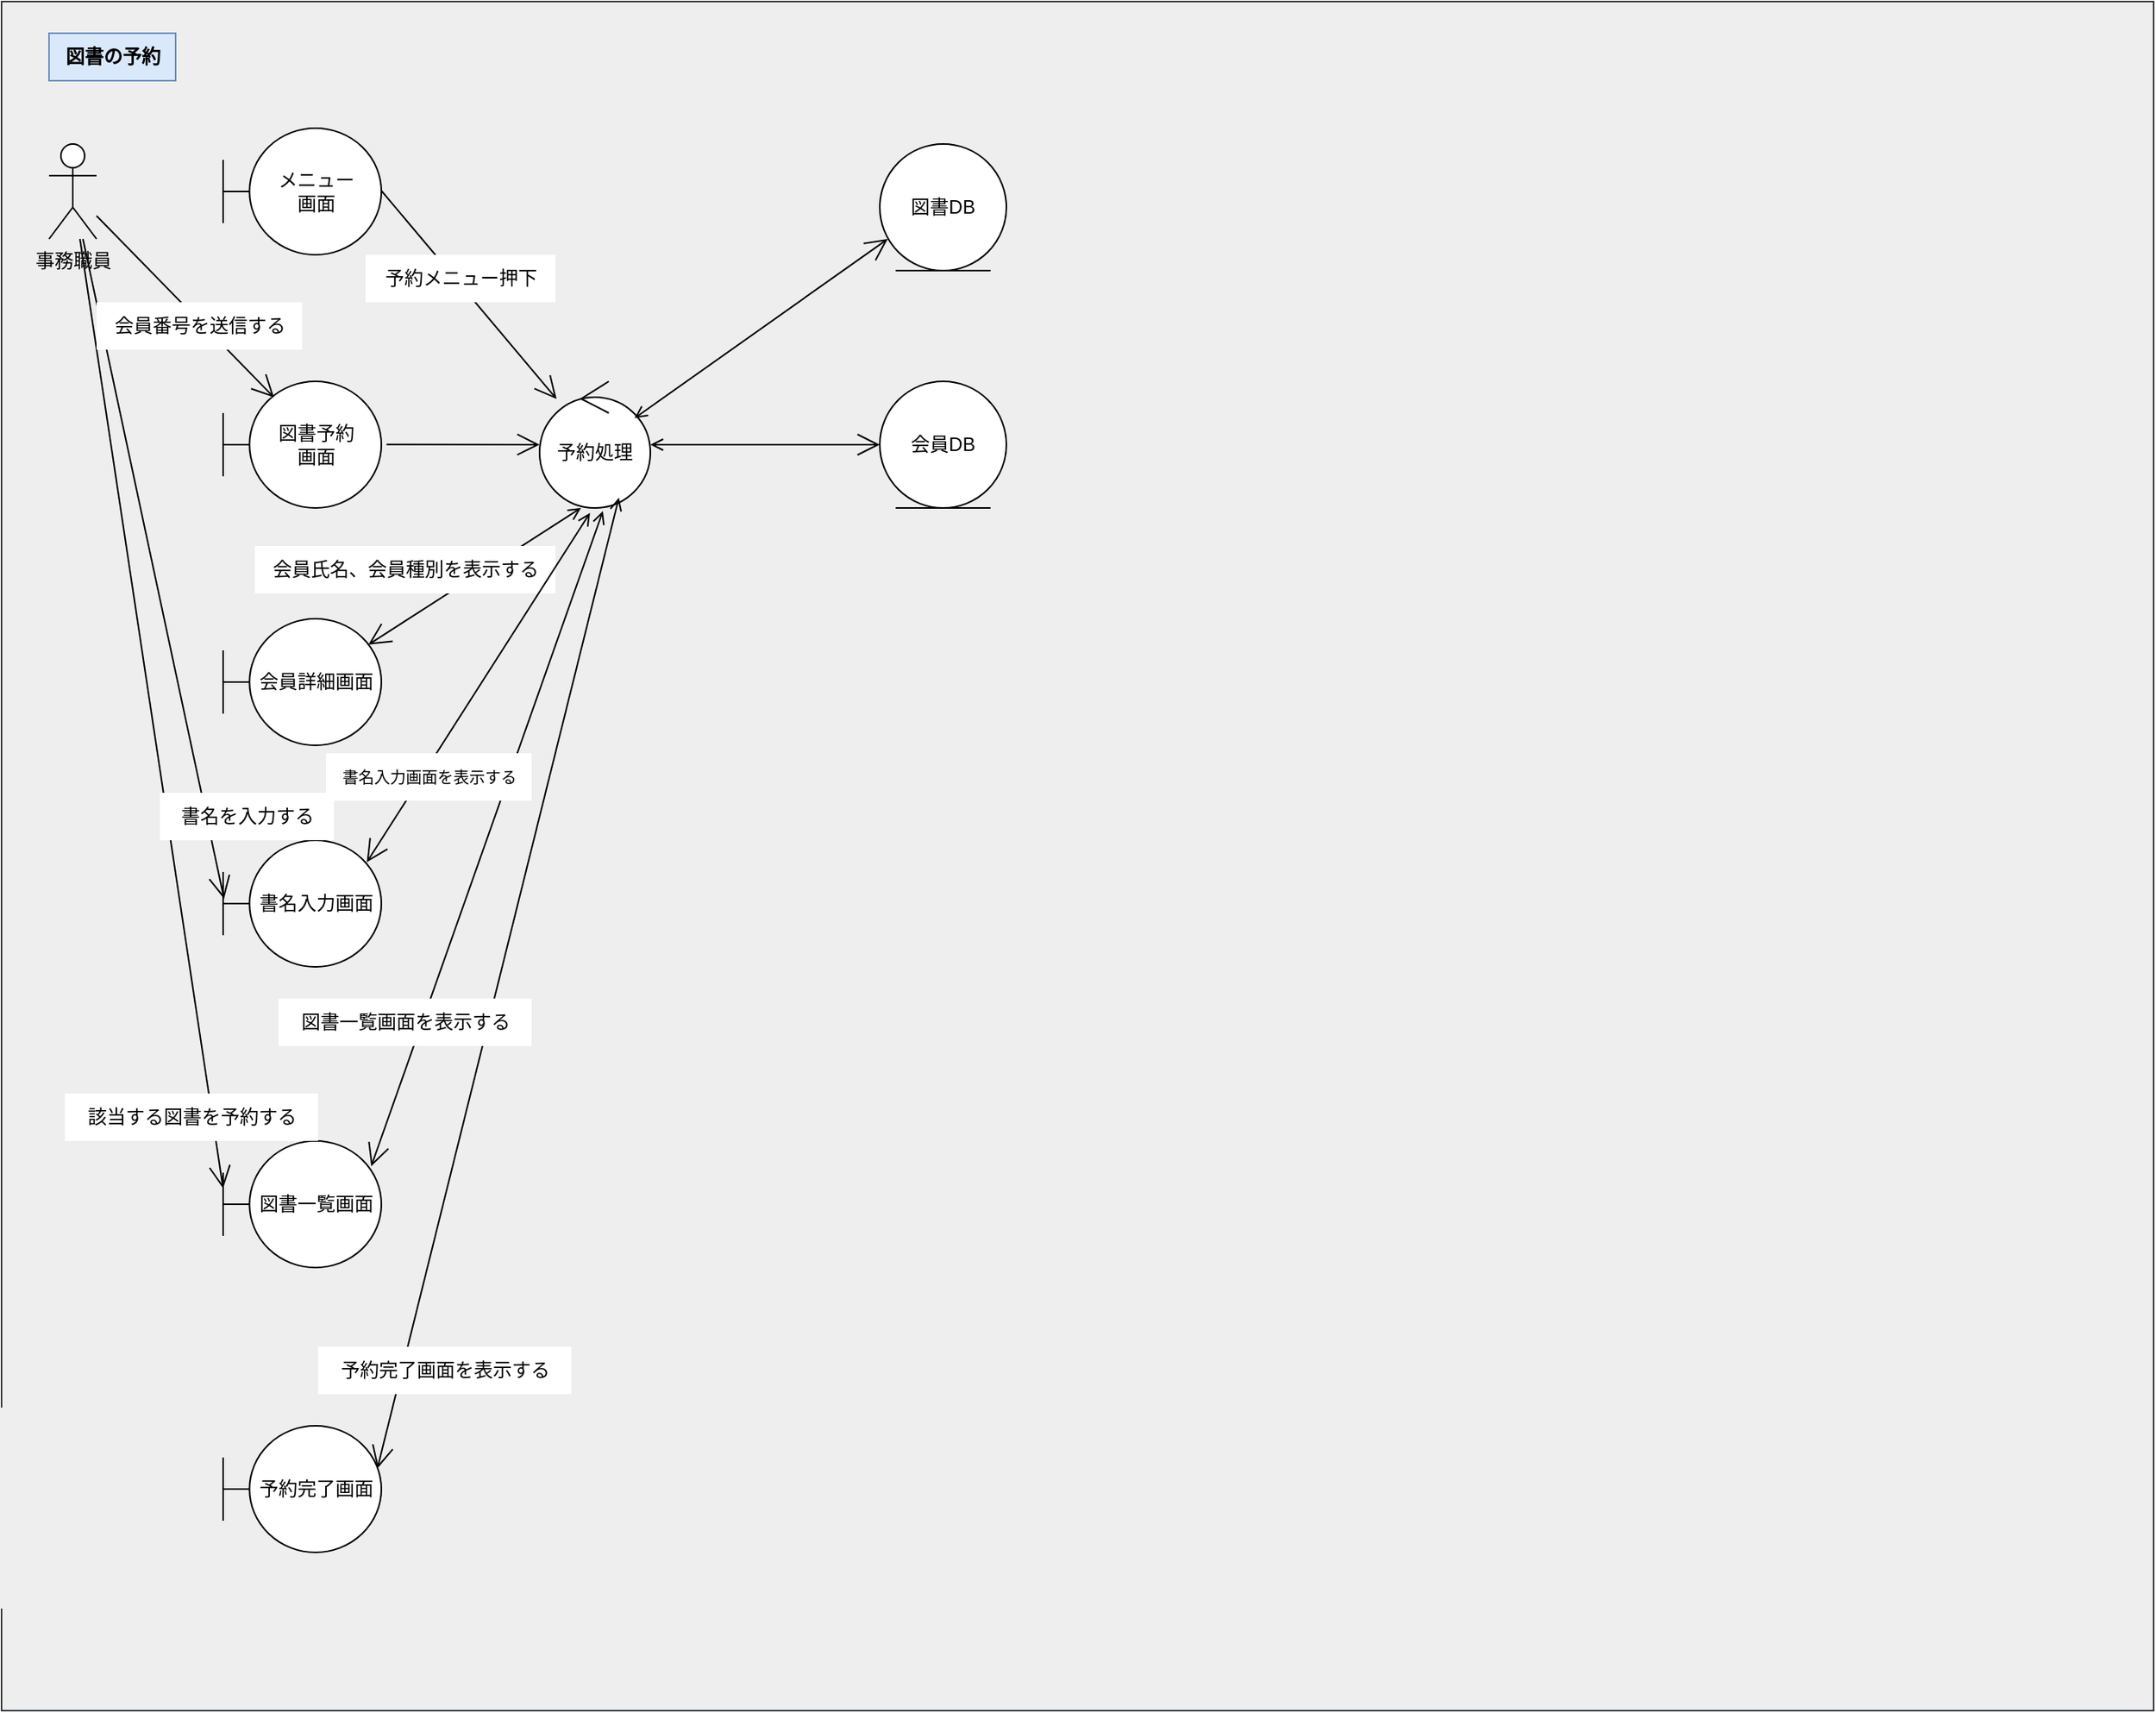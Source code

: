<mxfile>
    <diagram id="fNL7M27tDjktLmMP4QVj" name="ページ1">
        <mxGraphModel dx="2916" dy="1023" grid="1" gridSize="10" guides="1" tooltips="1" connect="1" arrows="1" fold="1" page="1" pageScale="1" pageWidth="1169" pageHeight="827" math="0" shadow="0">
            <root>
                <mxCell id="0"/>
                <mxCell id="1" parent="0"/>
                <mxCell id="43" value="" style="rounded=0;whiteSpace=wrap;html=1;fillColor=#eeeeee;strokeColor=#36393d;" parent="1" vertex="1">
                    <mxGeometry x="-10" y="40" width="1360" height="1080" as="geometry"/>
                </mxCell>
                <mxCell id="2" value="事務職員" style="shape=umlActor;verticalLabelPosition=bottom;verticalAlign=top;html=1;" parent="1" vertex="1">
                    <mxGeometry x="20" y="130" width="30" height="60" as="geometry"/>
                </mxCell>
                <mxCell id="3" value="メニュー&lt;div&gt;画面&lt;/div&gt;" style="shape=umlBoundary;whiteSpace=wrap;html=1;" parent="1" vertex="1">
                    <mxGeometry x="130" y="120" width="100" height="80" as="geometry"/>
                </mxCell>
                <mxCell id="5" value="図書予約&lt;div&gt;画面&lt;/div&gt;" style="shape=umlBoundary;whiteSpace=wrap;html=1;" parent="1" vertex="1">
                    <mxGeometry x="130" y="280" width="100" height="80" as="geometry"/>
                </mxCell>
                <mxCell id="7" value="" style="endArrow=open;endFill=1;endSize=12;html=1;" parent="1" edge="1" target="11">
                    <mxGeometry width="160" relative="1" as="geometry">
                        <mxPoint x="230" y="159.5" as="sourcePoint"/>
                        <mxPoint x="308" y="159.5" as="targetPoint"/>
                    </mxGeometry>
                </mxCell>
                <mxCell id="9" value="" style="endArrow=open;endFill=1;endSize=12;html=1;entryX=0.322;entryY=0.127;entryDx=0;entryDy=0;entryPerimeter=0;" parent="1" source="2" target="5" edge="1">
                    <mxGeometry width="160" relative="1" as="geometry">
                        <mxPoint x="140" y="400" as="sourcePoint"/>
                        <mxPoint x="140" y="270" as="targetPoint"/>
                    </mxGeometry>
                </mxCell>
                <mxCell id="11" value="予約処理" style="ellipse;shape=umlControl;whiteSpace=wrap;html=1;" parent="1" vertex="1">
                    <mxGeometry x="330" y="280" width="70" height="80" as="geometry"/>
                </mxCell>
                <mxCell id="12" value="" style="endArrow=open;endFill=1;endSize=12;html=1;exitX=1.033;exitY=0.499;exitDx=0;exitDy=0;exitPerimeter=0;" parent="1" source="5" edge="1">
                    <mxGeometry width="160" relative="1" as="geometry">
                        <mxPoint x="240" y="320" as="sourcePoint"/>
                        <mxPoint x="330" y="320" as="targetPoint"/>
                    </mxGeometry>
                </mxCell>
                <mxCell id="13" value="会員DB" style="ellipse;shape=umlEntity;whiteSpace=wrap;html=1;" parent="1" vertex="1">
                    <mxGeometry x="545" y="280" width="80" height="80" as="geometry"/>
                </mxCell>
                <mxCell id="18" value="会員詳細画面" style="shape=umlBoundary;whiteSpace=wrap;html=1;" parent="1" vertex="1">
                    <mxGeometry x="130" y="430" width="100" height="80" as="geometry"/>
                </mxCell>
                <mxCell id="19" value="" style="endArrow=open;endFill=0;endSize=12;html=1;exitX=0.374;exitY=1.039;exitDx=0;exitDy=0;exitPerimeter=0;entryX=0.918;entryY=0.244;entryDx=0;entryDy=0;entryPerimeter=0;startArrow=open;startFill=0;strokeWidth=1;" parent="1" edge="1">
                    <mxGeometry width="160" relative="1" as="geometry">
                        <mxPoint x="356.18" y="360.0" as="sourcePoint"/>
                        <mxPoint x="221.8" y="446.4" as="targetPoint"/>
                    </mxGeometry>
                </mxCell>
                <mxCell id="20" value="会員氏名、会員種別を表示する" style="text;html=1;align=center;verticalAlign=middle;resizable=0;points=[];autosize=1;fillColor=default;" parent="1" vertex="1">
                    <mxGeometry x="150" y="384" width="190" height="30" as="geometry"/>
                </mxCell>
                <mxCell id="22" value="書名入力画面" style="shape=umlBoundary;whiteSpace=wrap;html=1;" parent="1" vertex="1">
                    <mxGeometry x="130" y="570" width="100" height="80" as="geometry"/>
                </mxCell>
                <mxCell id="23" value="" style="endArrow=open;endFill=1;endSize=12;html=1;entryX=0.908;entryY=0.174;entryDx=0;entryDy=0;entryPerimeter=0;startArrow=open;startFill=0;exitX=0.455;exitY=1.039;exitDx=0;exitDy=0;exitPerimeter=0;" parent="1" source="11" target="22" edge="1">
                    <mxGeometry width="160" relative="1" as="geometry">
                        <mxPoint x="371.6" y="343.64" as="sourcePoint"/>
                        <mxPoint x="220.0" y="596.36" as="targetPoint"/>
                    </mxGeometry>
                </mxCell>
                <mxCell id="26" value="" style="endArrow=open;endFill=1;endSize=12;html=1;entryX=0.006;entryY=0.462;entryDx=0;entryDy=0;entryPerimeter=0;" parent="1" source="2" target="22" edge="1">
                    <mxGeometry width="160" relative="1" as="geometry">
                        <mxPoint x="30" y="210" as="sourcePoint"/>
                        <mxPoint x="340" y="370" as="targetPoint"/>
                    </mxGeometry>
                </mxCell>
                <mxCell id="28" value="図書一覧画面" style="shape=umlBoundary;whiteSpace=wrap;html=1;" parent="1" vertex="1">
                    <mxGeometry x="130" y="760" width="100" height="80" as="geometry"/>
                </mxCell>
                <mxCell id="29" value="" style="endArrow=open;endFill=1;endSize=12;html=1;entryX=0.936;entryY=0.2;entryDx=0;entryDy=0;entryPerimeter=0;startArrow=open;startFill=0;" parent="1" target="28" edge="1">
                    <mxGeometry width="160" relative="1" as="geometry">
                        <mxPoint x="370" y="362" as="sourcePoint"/>
                        <mxPoint x="220" y="731" as="targetPoint"/>
                    </mxGeometry>
                </mxCell>
                <mxCell id="31" value="" style="endArrow=open;endFill=1;endSize=12;html=1;entryX=0;entryY=0.375;entryDx=0;entryDy=0;entryPerimeter=0;" parent="1" source="2" target="28" edge="1">
                    <mxGeometry width="160" relative="1" as="geometry">
                        <mxPoint x="10" y="250" as="sourcePoint"/>
                        <mxPoint x="111" y="647" as="targetPoint"/>
                    </mxGeometry>
                </mxCell>
                <mxCell id="34" value="該当する図書を予約する" style="text;html=1;align=center;verticalAlign=middle;resizable=0;points=[];autosize=1;fillColor=default;" parent="1" vertex="1">
                    <mxGeometry x="30" y="730" width="160" height="30" as="geometry"/>
                </mxCell>
                <mxCell id="37" value="予約完了画面" style="shape=umlBoundary;whiteSpace=wrap;html=1;" parent="1" vertex="1">
                    <mxGeometry x="130" y="940" width="100" height="80" as="geometry"/>
                </mxCell>
                <mxCell id="38" value="" style="endArrow=open;endFill=1;endSize=12;html=1;entryX=0.975;entryY=0.337;entryDx=0;entryDy=0;entryPerimeter=0;startArrow=open;startFill=0;exitX=0.716;exitY=0.919;exitDx=0;exitDy=0;exitPerimeter=0;" parent="1" source="11" target="37" edge="1">
                    <mxGeometry width="160" relative="1" as="geometry">
                        <mxPoint x="380" y="372" as="sourcePoint"/>
                        <mxPoint x="234" y="786" as="targetPoint"/>
                    </mxGeometry>
                </mxCell>
                <mxCell id="35" value="予約完了画面を表示する" style="text;html=1;align=center;verticalAlign=middle;resizable=0;points=[];autosize=1;strokeColor=none;fillColor=default;" parent="1" vertex="1">
                    <mxGeometry x="190" y="890" width="160" height="30" as="geometry"/>
                </mxCell>
                <mxCell id="39" value="図書DB" style="ellipse;shape=umlEntity;whiteSpace=wrap;html=1;" parent="1" vertex="1">
                    <mxGeometry x="545" y="130" width="80" height="80" as="geometry"/>
                </mxCell>
                <mxCell id="40" value="" style="endArrow=open;endFill=0;endSize=12;html=1;exitX=0.697;exitY=0.176;exitDx=0;exitDy=0;exitPerimeter=0;startArrow=open;startFill=0;entryX=0.063;entryY=0.75;entryDx=0;entryDy=0;entryPerimeter=0;" parent="1" target="39" edge="1">
                    <mxGeometry width="160" relative="1" as="geometry">
                        <mxPoint x="390.0" y="303.28" as="sourcePoint"/>
                        <mxPoint x="560" y="190" as="targetPoint"/>
                    </mxGeometry>
                </mxCell>
                <mxCell id="41" value="" style="endArrow=open;endFill=1;endSize=12;html=1;exitX=1;exitY=0.5;exitDx=0;exitDy=0;exitPerimeter=0;entryX=0;entryY=0.5;entryDx=0;entryDy=0;startArrow=open;startFill=0;" parent="1" source="11" target="13" edge="1">
                    <mxGeometry width="160" relative="1" as="geometry">
                        <mxPoint x="389" y="304" as="sourcePoint"/>
                        <mxPoint x="556" y="191" as="targetPoint"/>
                    </mxGeometry>
                </mxCell>
                <mxCell id="42" value="図書の予約" style="text;html=1;align=center;verticalAlign=middle;resizable=0;points=[];autosize=1;strokeColor=#6c8ebf;fillColor=#dae8fc;fontStyle=1" parent="1" vertex="1">
                    <mxGeometry x="20" y="60" width="80" height="30" as="geometry"/>
                </mxCell>
                <mxCell id="25" value="&lt;font style=&quot;font-size: 10px;&quot;&gt;書名入力画面を表示する&lt;/font&gt;" style="text;html=1;align=center;verticalAlign=middle;resizable=0;points=[];autosize=1;fillColor=default;" parent="1" vertex="1">
                    <mxGeometry x="195" y="515" width="130" height="30" as="geometry"/>
                </mxCell>
                <mxCell id="27" value="書名を入力する" style="text;html=1;align=center;verticalAlign=middle;resizable=0;points=[];autosize=1;strokeColor=none;fillColor=default;" parent="1" vertex="1">
                    <mxGeometry x="90" y="540" width="110" height="30" as="geometry"/>
                </mxCell>
                <mxCell id="10" value="会員番号を送信する" style="text;html=1;align=center;verticalAlign=middle;resizable=0;points=[];autosize=1;strokeColor=none;fillColor=default;" parent="1" vertex="1">
                    <mxGeometry x="50" y="230" width="130" height="30" as="geometry"/>
                </mxCell>
                <mxCell id="30" value="図書一覧画面を表示する" style="text;html=1;align=center;verticalAlign=middle;resizable=0;points=[];autosize=1;strokeColor=none;fillColor=default;" parent="1" vertex="1">
                    <mxGeometry x="165" y="670" width="160" height="30" as="geometry"/>
                </mxCell>
                <mxCell id="44" value="予約メニュー押下" style="text;html=1;align=center;verticalAlign=middle;resizable=0;points=[];autosize=1;strokeColor=none;fillColor=default;fontStyle=0" vertex="1" parent="1">
                    <mxGeometry x="220" y="200" width="120" height="30" as="geometry"/>
                </mxCell>
            </root>
        </mxGraphModel>
    </diagram>
</mxfile>